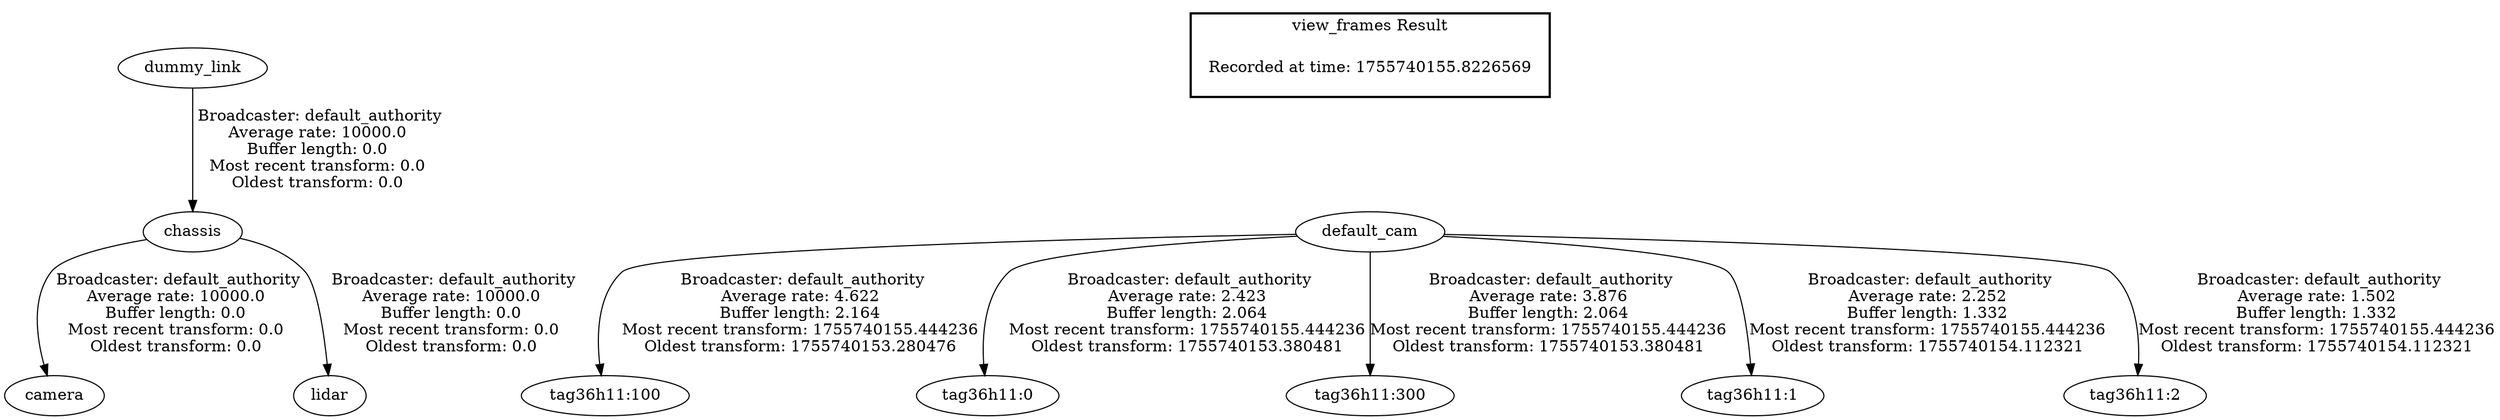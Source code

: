 digraph G {
"chassis" -> "camera"[label=" Broadcaster: default_authority\nAverage rate: 10000.0\nBuffer length: 0.0\nMost recent transform: 0.0\nOldest transform: 0.0\n"];
"dummy_link" -> "chassis"[label=" Broadcaster: default_authority\nAverage rate: 10000.0\nBuffer length: 0.0\nMost recent transform: 0.0\nOldest transform: 0.0\n"];
"chassis" -> "lidar"[label=" Broadcaster: default_authority\nAverage rate: 10000.0\nBuffer length: 0.0\nMost recent transform: 0.0\nOldest transform: 0.0\n"];
"default_cam" -> "tag36h11:100"[label=" Broadcaster: default_authority\nAverage rate: 4.622\nBuffer length: 2.164\nMost recent transform: 1755740155.444236\nOldest transform: 1755740153.280476\n"];
"default_cam" -> "tag36h11:0"[label=" Broadcaster: default_authority\nAverage rate: 2.423\nBuffer length: 2.064\nMost recent transform: 1755740155.444236\nOldest transform: 1755740153.380481\n"];
"default_cam" -> "tag36h11:300"[label=" Broadcaster: default_authority\nAverage rate: 3.876\nBuffer length: 2.064\nMost recent transform: 1755740155.444236\nOldest transform: 1755740153.380481\n"];
"default_cam" -> "tag36h11:1"[label=" Broadcaster: default_authority\nAverage rate: 2.252\nBuffer length: 1.332\nMost recent transform: 1755740155.444236\nOldest transform: 1755740154.112321\n"];
"default_cam" -> "tag36h11:2"[label=" Broadcaster: default_authority\nAverage rate: 1.502\nBuffer length: 1.332\nMost recent transform: 1755740155.444236\nOldest transform: 1755740154.112321\n"];
edge [style=invis];
 subgraph cluster_legend { style=bold; color=black; label ="view_frames Result";
"Recorded at time: 1755740155.8226569"[ shape=plaintext ] ;
}->"default_cam";
}